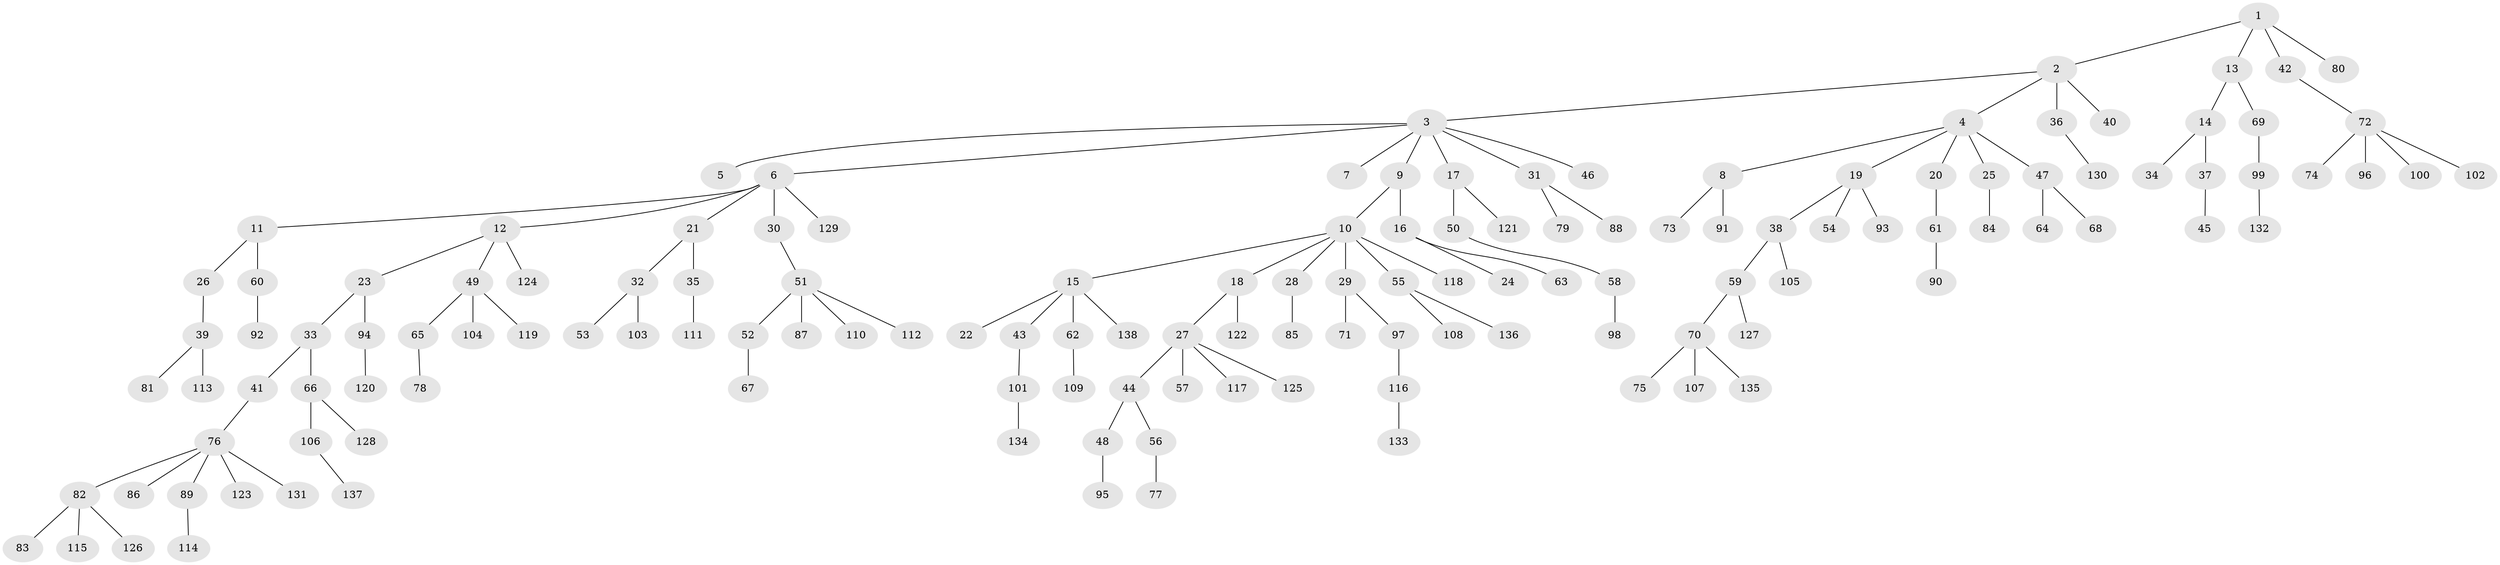 // coarse degree distribution, {1: 0.5476190476190477, 5: 0.047619047619047616, 2: 0.16666666666666666, 4: 0.11904761904761904, 3: 0.11904761904761904}
// Generated by graph-tools (version 1.1) at 2025/37/03/04/25 23:37:28]
// undirected, 138 vertices, 137 edges
graph export_dot {
  node [color=gray90,style=filled];
  1;
  2;
  3;
  4;
  5;
  6;
  7;
  8;
  9;
  10;
  11;
  12;
  13;
  14;
  15;
  16;
  17;
  18;
  19;
  20;
  21;
  22;
  23;
  24;
  25;
  26;
  27;
  28;
  29;
  30;
  31;
  32;
  33;
  34;
  35;
  36;
  37;
  38;
  39;
  40;
  41;
  42;
  43;
  44;
  45;
  46;
  47;
  48;
  49;
  50;
  51;
  52;
  53;
  54;
  55;
  56;
  57;
  58;
  59;
  60;
  61;
  62;
  63;
  64;
  65;
  66;
  67;
  68;
  69;
  70;
  71;
  72;
  73;
  74;
  75;
  76;
  77;
  78;
  79;
  80;
  81;
  82;
  83;
  84;
  85;
  86;
  87;
  88;
  89;
  90;
  91;
  92;
  93;
  94;
  95;
  96;
  97;
  98;
  99;
  100;
  101;
  102;
  103;
  104;
  105;
  106;
  107;
  108;
  109;
  110;
  111;
  112;
  113;
  114;
  115;
  116;
  117;
  118;
  119;
  120;
  121;
  122;
  123;
  124;
  125;
  126;
  127;
  128;
  129;
  130;
  131;
  132;
  133;
  134;
  135;
  136;
  137;
  138;
  1 -- 2;
  1 -- 13;
  1 -- 42;
  1 -- 80;
  2 -- 3;
  2 -- 4;
  2 -- 36;
  2 -- 40;
  3 -- 5;
  3 -- 6;
  3 -- 7;
  3 -- 9;
  3 -- 17;
  3 -- 31;
  3 -- 46;
  4 -- 8;
  4 -- 19;
  4 -- 20;
  4 -- 25;
  4 -- 47;
  6 -- 11;
  6 -- 12;
  6 -- 21;
  6 -- 30;
  6 -- 129;
  8 -- 73;
  8 -- 91;
  9 -- 10;
  9 -- 16;
  10 -- 15;
  10 -- 18;
  10 -- 28;
  10 -- 29;
  10 -- 55;
  10 -- 118;
  11 -- 26;
  11 -- 60;
  12 -- 23;
  12 -- 49;
  12 -- 124;
  13 -- 14;
  13 -- 69;
  14 -- 34;
  14 -- 37;
  15 -- 22;
  15 -- 43;
  15 -- 62;
  15 -- 138;
  16 -- 24;
  16 -- 63;
  17 -- 50;
  17 -- 121;
  18 -- 27;
  18 -- 122;
  19 -- 38;
  19 -- 54;
  19 -- 93;
  20 -- 61;
  21 -- 32;
  21 -- 35;
  23 -- 33;
  23 -- 94;
  25 -- 84;
  26 -- 39;
  27 -- 44;
  27 -- 57;
  27 -- 117;
  27 -- 125;
  28 -- 85;
  29 -- 71;
  29 -- 97;
  30 -- 51;
  31 -- 79;
  31 -- 88;
  32 -- 53;
  32 -- 103;
  33 -- 41;
  33 -- 66;
  35 -- 111;
  36 -- 130;
  37 -- 45;
  38 -- 59;
  38 -- 105;
  39 -- 81;
  39 -- 113;
  41 -- 76;
  42 -- 72;
  43 -- 101;
  44 -- 48;
  44 -- 56;
  47 -- 64;
  47 -- 68;
  48 -- 95;
  49 -- 65;
  49 -- 104;
  49 -- 119;
  50 -- 58;
  51 -- 52;
  51 -- 87;
  51 -- 110;
  51 -- 112;
  52 -- 67;
  55 -- 108;
  55 -- 136;
  56 -- 77;
  58 -- 98;
  59 -- 70;
  59 -- 127;
  60 -- 92;
  61 -- 90;
  62 -- 109;
  65 -- 78;
  66 -- 106;
  66 -- 128;
  69 -- 99;
  70 -- 75;
  70 -- 107;
  70 -- 135;
  72 -- 74;
  72 -- 96;
  72 -- 100;
  72 -- 102;
  76 -- 82;
  76 -- 86;
  76 -- 89;
  76 -- 123;
  76 -- 131;
  82 -- 83;
  82 -- 115;
  82 -- 126;
  89 -- 114;
  94 -- 120;
  97 -- 116;
  99 -- 132;
  101 -- 134;
  106 -- 137;
  116 -- 133;
}

